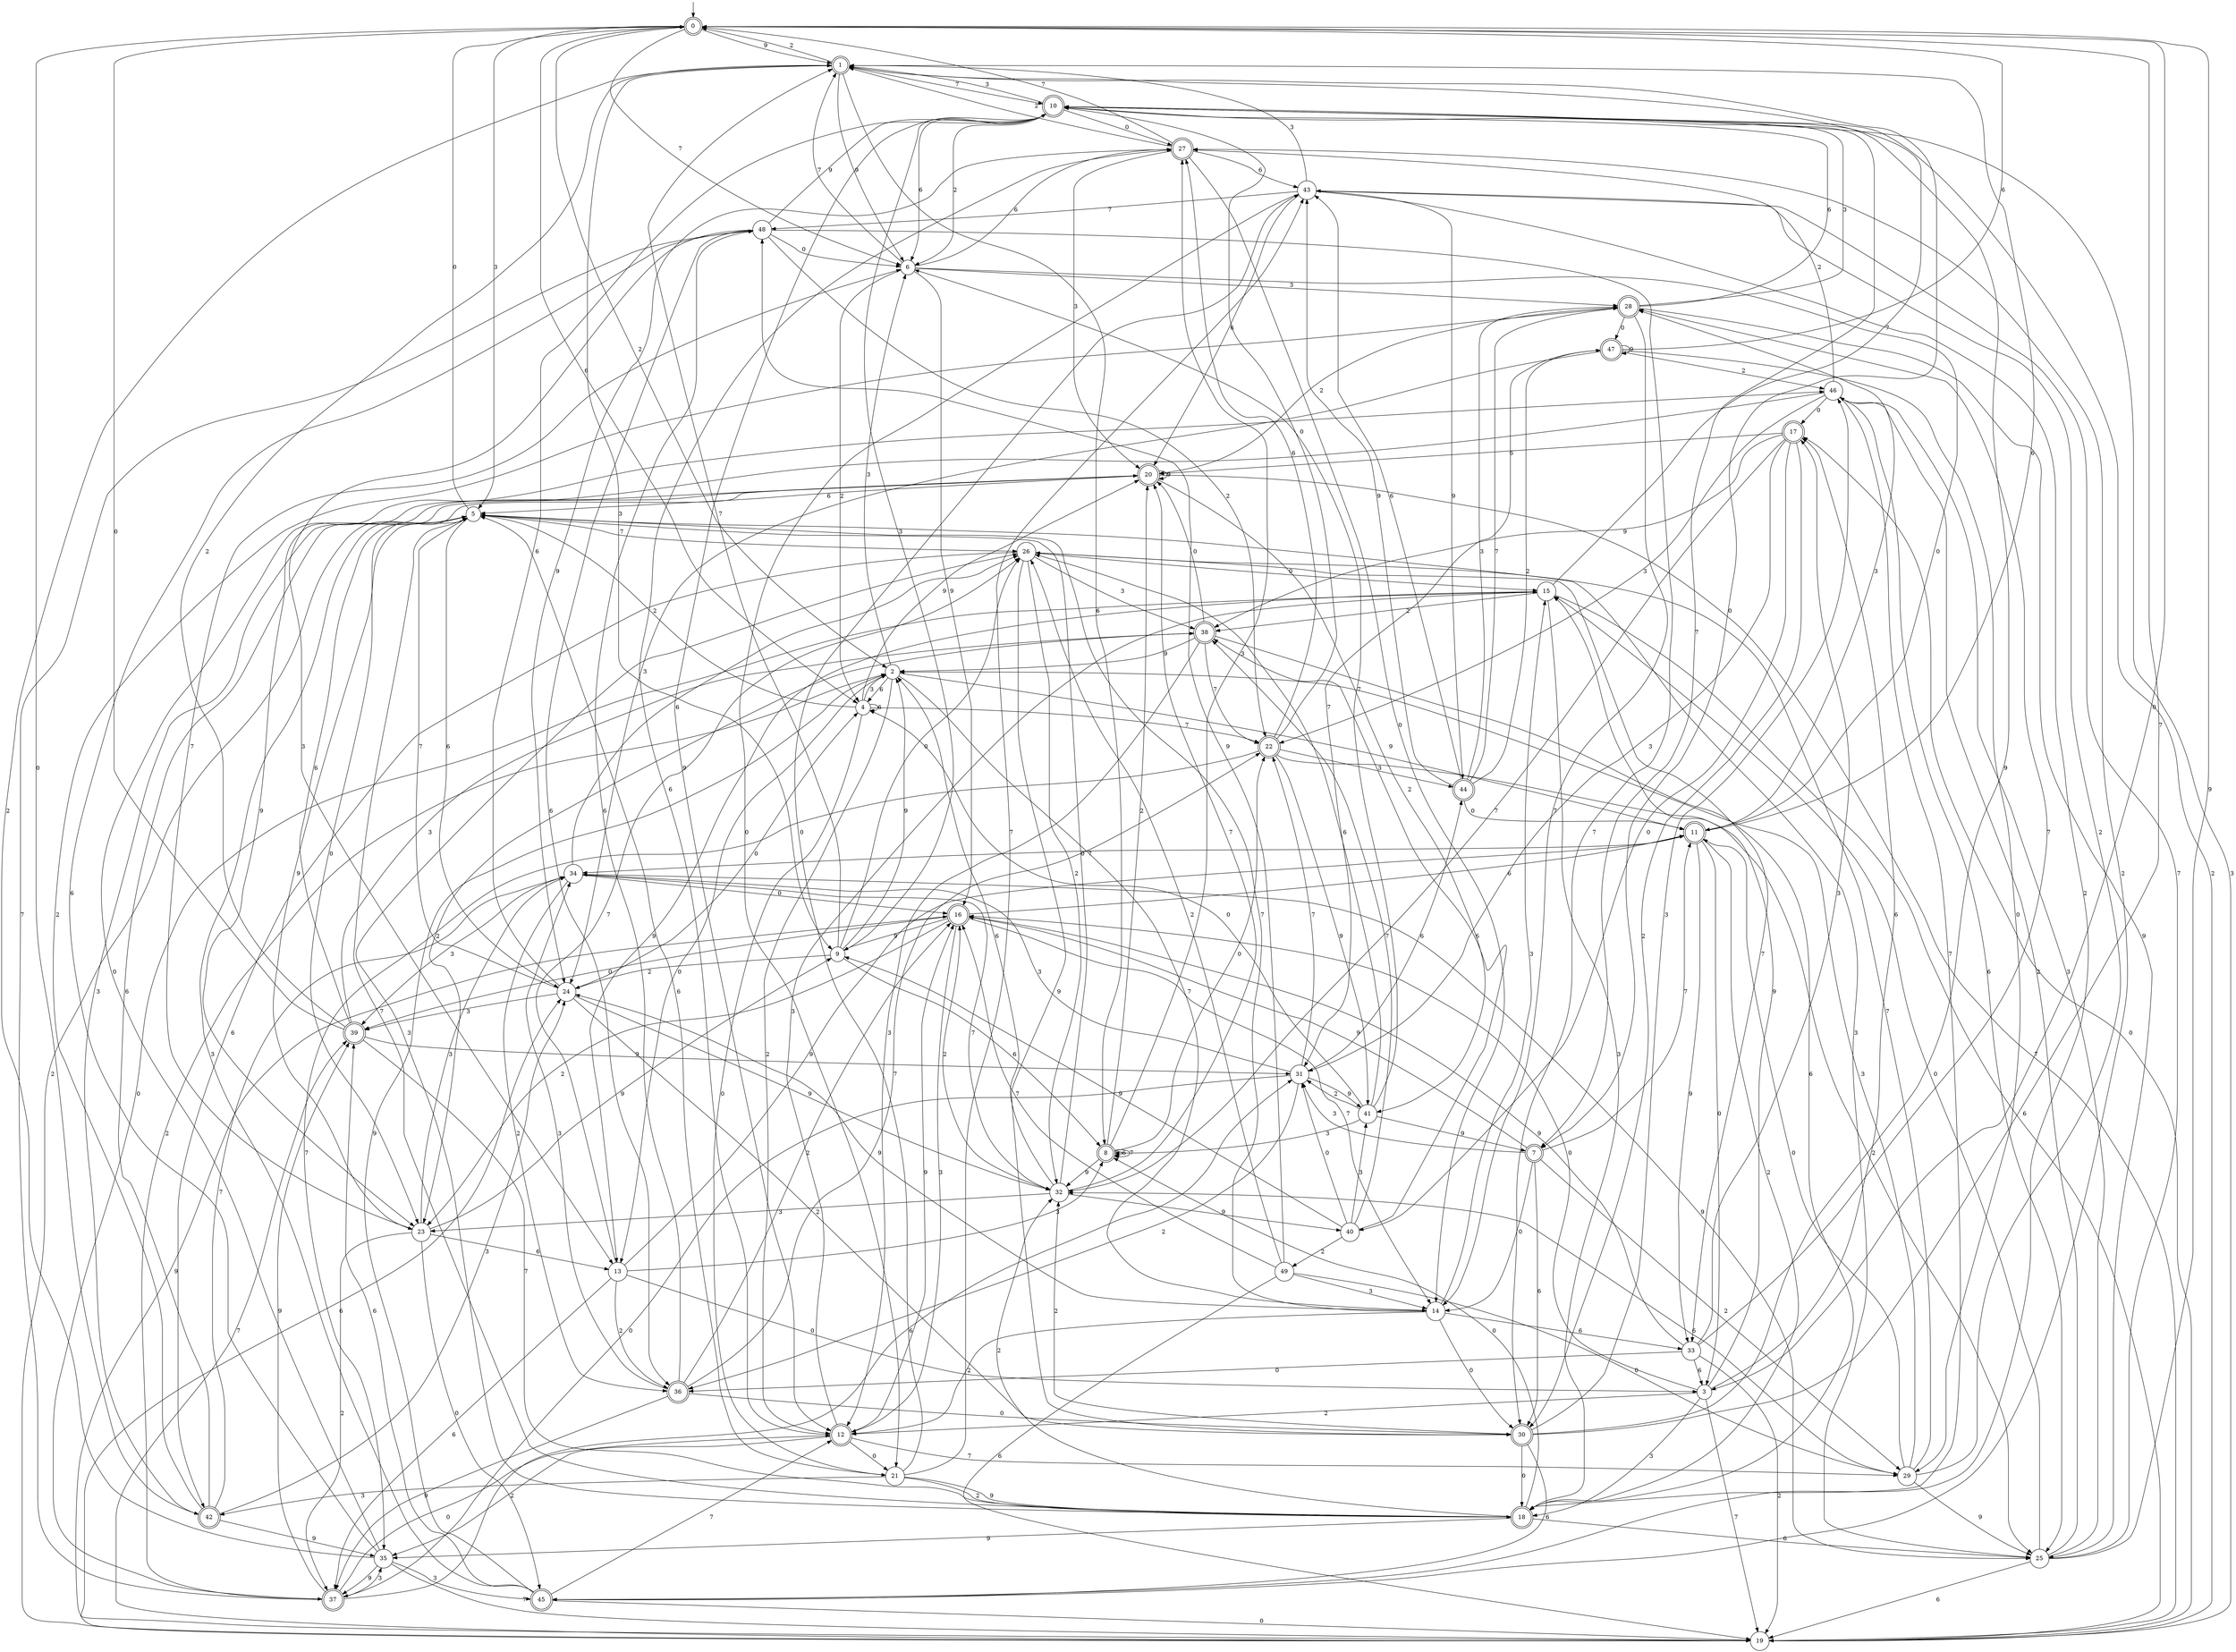 digraph g {

	s0 [shape="doublecircle" label="0"];
	s1 [shape="doublecircle" label="1"];
	s2 [shape="circle" label="2"];
	s3 [shape="circle" label="3"];
	s4 [shape="circle" label="4"];
	s5 [shape="circle" label="5"];
	s6 [shape="circle" label="6"];
	s7 [shape="doublecircle" label="7"];
	s8 [shape="doublecircle" label="8"];
	s9 [shape="circle" label="9"];
	s10 [shape="doublecircle" label="10"];
	s11 [shape="doublecircle" label="11"];
	s12 [shape="doublecircle" label="12"];
	s13 [shape="circle" label="13"];
	s14 [shape="circle" label="14"];
	s15 [shape="circle" label="15"];
	s16 [shape="doublecircle" label="16"];
	s17 [shape="doublecircle" label="17"];
	s18 [shape="doublecircle" label="18"];
	s19 [shape="circle" label="19"];
	s20 [shape="doublecircle" label="20"];
	s21 [shape="circle" label="21"];
	s22 [shape="doublecircle" label="22"];
	s23 [shape="circle" label="23"];
	s24 [shape="circle" label="24"];
	s25 [shape="circle" label="25"];
	s26 [shape="circle" label="26"];
	s27 [shape="doublecircle" label="27"];
	s28 [shape="doublecircle" label="28"];
	s29 [shape="circle" label="29"];
	s30 [shape="doublecircle" label="30"];
	s31 [shape="circle" label="31"];
	s32 [shape="circle" label="32"];
	s33 [shape="circle" label="33"];
	s34 [shape="circle" label="34"];
	s35 [shape="circle" label="35"];
	s36 [shape="doublecircle" label="36"];
	s37 [shape="doublecircle" label="37"];
	s38 [shape="doublecircle" label="38"];
	s39 [shape="doublecircle" label="39"];
	s40 [shape="circle" label="40"];
	s41 [shape="circle" label="41"];
	s42 [shape="doublecircle" label="42"];
	s43 [shape="circle" label="43"];
	s44 [shape="doublecircle" label="44"];
	s45 [shape="doublecircle" label="45"];
	s46 [shape="circle" label="46"];
	s47 [shape="doublecircle" label="47"];
	s48 [shape="circle" label="48"];
	s49 [shape="circle" label="49"];
	s0 -> s1 [label="9"];
	s0 -> s2 [label="2"];
	s0 -> s3 [label="0"];
	s0 -> s4 [label="6"];
	s0 -> s5 [label="3"];
	s0 -> s6 [label="7"];
	s1 -> s6 [label="9"];
	s1 -> s0 [label="2"];
	s1 -> s7 [label="0"];
	s1 -> s8 [label="6"];
	s1 -> s9 [label="3"];
	s1 -> s10 [label="7"];
	s2 -> s11 [label="9"];
	s2 -> s12 [label="2"];
	s2 -> s13 [label="0"];
	s2 -> s4 [label="6"];
	s2 -> s6 [label="3"];
	s2 -> s14 [label="7"];
	s3 -> s15 [label="9"];
	s3 -> s12 [label="2"];
	s3 -> s16 [label="0"];
	s3 -> s17 [label="6"];
	s3 -> s18 [label="3"];
	s3 -> s19 [label="7"];
	s4 -> s20 [label="9"];
	s4 -> s5 [label="2"];
	s4 -> s21 [label="0"];
	s4 -> s4 [label="6"];
	s4 -> s2 [label="3"];
	s4 -> s22 [label="7"];
	s5 -> s23 [label="9"];
	s5 -> s19 [label="2"];
	s5 -> s0 [label="0"];
	s5 -> s24 [label="6"];
	s5 -> s25 [label="3"];
	s5 -> s26 [label="7"];
	s6 -> s16 [label="9"];
	s6 -> s4 [label="2"];
	s6 -> s11 [label="0"];
	s6 -> s27 [label="6"];
	s6 -> s28 [label="3"];
	s6 -> s1 [label="7"];
	s7 -> s16 [label="9"];
	s7 -> s29 [label="2"];
	s7 -> s14 [label="0"];
	s7 -> s30 [label="6"];
	s7 -> s31 [label="3"];
	s7 -> s11 [label="7"];
	s8 -> s32 [label="9"];
	s8 -> s20 [label="2"];
	s8 -> s22 [label="0"];
	s8 -> s8 [label="6"];
	s8 -> s27 [label="3"];
	s8 -> s8 [label="7"];
	s9 -> s2 [label="9"];
	s9 -> s24 [label="2"];
	s9 -> s26 [label="0"];
	s9 -> s8 [label="6"];
	s9 -> s10 [label="3"];
	s9 -> s1 [label="7"];
	s10 -> s12 [label="9"];
	s10 -> s6 [label="2"];
	s10 -> s27 [label="0"];
	s10 -> s6 [label="6"];
	s10 -> s1 [label="3"];
	s10 -> s7 [label="7"];
	s11 -> s33 [label="9"];
	s11 -> s18 [label="2"];
	s11 -> s3 [label="0"];
	s11 -> s1 [label="6"];
	s11 -> s28 [label="3"];
	s11 -> s34 [label="7"];
	s12 -> s16 [label="9"];
	s12 -> s35 [label="2"];
	s12 -> s21 [label="0"];
	s12 -> s27 [label="6"];
	s12 -> s15 [label="3"];
	s12 -> s29 [label="7"];
	s13 -> s11 [label="9"];
	s13 -> s36 [label="2"];
	s13 -> s3 [label="0"];
	s13 -> s37 [label="6"];
	s13 -> s8 [label="3"];
	s13 -> s26 [label="7"];
	s14 -> s24 [label="9"];
	s14 -> s12 [label="2"];
	s14 -> s30 [label="0"];
	s14 -> s33 [label="6"];
	s14 -> s15 [label="3"];
	s14 -> s5 [label="7"];
	s15 -> s13 [label="9"];
	s15 -> s38 [label="2"];
	s15 -> s37 [label="0"];
	s15 -> s19 [label="6"];
	s15 -> s18 [label="3"];
	s15 -> s1 [label="7"];
	s16 -> s9 [label="9"];
	s16 -> s23 [label="2"];
	s16 -> s39 [label="0"];
	s16 -> s11 [label="6"];
	s16 -> s12 [label="3"];
	s16 -> s14 [label="7"];
	s17 -> s38 [label="9"];
	s17 -> s30 [label="2"];
	s17 -> s40 [label="0"];
	s17 -> s20 [label="6"];
	s17 -> s31 [label="3"];
	s17 -> s32 [label="7"];
	s18 -> s35 [label="9"];
	s18 -> s32 [label="2"];
	s18 -> s8 [label="0"];
	s18 -> s25 [label="6"];
	s18 -> s26 [label="3"];
	s18 -> s5 [label="7"];
	s19 -> s16 [label="9"];
	s19 -> s10 [label="2"];
	s19 -> s17 [label="0"];
	s19 -> s24 [label="6"];
	s19 -> s10 [label="3"];
	s19 -> s39 [label="7"];
	s20 -> s20 [label="9"];
	s20 -> s41 [label="2"];
	s20 -> s23 [label="0"];
	s20 -> s5 [label="6"];
	s20 -> s42 [label="3"];
	s20 -> s19 [label="7"];
	s21 -> s18 [label="9"];
	s21 -> s18 [label="2"];
	s21 -> s43 [label="0"];
	s21 -> s5 [label="6"];
	s21 -> s42 [label="3"];
	s21 -> s43 [label="7"];
	s22 -> s41 [label="9"];
	s22 -> s25 [label="2"];
	s22 -> s10 [label="0"];
	s22 -> s27 [label="6"];
	s22 -> s44 [label="3"];
	s22 -> s35 [label="7"];
	s23 -> s9 [label="9"];
	s23 -> s37 [label="2"];
	s23 -> s45 [label="0"];
	s23 -> s13 [label="6"];
	s23 -> s34 [label="3"];
	s23 -> s6 [label="7"];
	s24 -> s32 [label="9"];
	s24 -> s30 [label="2"];
	s24 -> s4 [label="0"];
	s24 -> s10 [label="6"];
	s24 -> s39 [label="3"];
	s24 -> s5 [label="7"];
	s25 -> s0 [label="9"];
	s25 -> s46 [label="2"];
	s25 -> s15 [label="0"];
	s25 -> s19 [label="6"];
	s25 -> s46 [label="3"];
	s25 -> s43 [label="7"];
	s26 -> s30 [label="9"];
	s26 -> s32 [label="2"];
	s26 -> s15 [label="0"];
	s26 -> s42 [label="6"];
	s26 -> s38 [label="3"];
	s26 -> s33 [label="7"];
	s27 -> s24 [label="9"];
	s27 -> s1 [label="2"];
	s27 -> s14 [label="0"];
	s27 -> s43 [label="6"];
	s27 -> s20 [label="3"];
	s27 -> s0 [label="7"];
	s28 -> s25 [label="9"];
	s28 -> s20 [label="2"];
	s28 -> s47 [label="0"];
	s28 -> s10 [label="6"];
	s28 -> s10 [label="3"];
	s28 -> s14 [label="7"];
	s29 -> s25 [label="9"];
	s29 -> s43 [label="2"];
	s29 -> s11 [label="0"];
	s29 -> s32 [label="6"];
	s29 -> s2 [label="3"];
	s29 -> s26 [label="7"];
	s30 -> s10 [label="9"];
	s30 -> s32 [label="2"];
	s30 -> s18 [label="0"];
	s30 -> s45 [label="6"];
	s30 -> s46 [label="3"];
	s30 -> s0 [label="7"];
	s31 -> s41 [label="9"];
	s31 -> s36 [label="2"];
	s31 -> s37 [label="0"];
	s31 -> s44 [label="6"];
	s31 -> s34 [label="3"];
	s31 -> s22 [label="7"];
	s32 -> s40 [label="9"];
	s32 -> s16 [label="2"];
	s32 -> s5 [label="0"];
	s32 -> s2 [label="6"];
	s32 -> s23 [label="3"];
	s32 -> s20 [label="7"];
	s33 -> s16 [label="9"];
	s33 -> s19 [label="2"];
	s33 -> s36 [label="0"];
	s33 -> s3 [label="6"];
	s33 -> s17 [label="3"];
	s33 -> s28 [label="7"];
	s34 -> s25 [label="9"];
	s34 -> s36 [label="2"];
	s34 -> s16 [label="0"];
	s34 -> s26 [label="6"];
	s34 -> s39 [label="3"];
	s34 -> s32 [label="7"];
	s35 -> s37 [label="9"];
	s35 -> s1 [label="2"];
	s35 -> s46 [label="0"];
	s35 -> s48 [label="6"];
	s35 -> s45 [label="3"];
	s35 -> s19 [label="7"];
	s36 -> s37 [label="9"];
	s36 -> s16 [label="2"];
	s36 -> s30 [label="0"];
	s36 -> s48 [label="6"];
	s36 -> s34 [label="3"];
	s36 -> s22 [label="7"];
	s37 -> s39 [label="9"];
	s37 -> s2 [label="2"];
	s37 -> s12 [label="0"];
	s37 -> s31 [label="6"];
	s37 -> s35 [label="3"];
	s37 -> s48 [label="7"];
	s38 -> s2 [label="9"];
	s38 -> s23 [label="2"];
	s38 -> s20 [label="0"];
	s38 -> s18 [label="6"];
	s38 -> s12 [label="3"];
	s38 -> s22 [label="7"];
	s39 -> s31 [label="9"];
	s39 -> s1 [label="2"];
	s39 -> s0 [label="0"];
	s39 -> s5 [label="6"];
	s39 -> s38 [label="3"];
	s39 -> s18 [label="7"];
	s40 -> s9 [label="9"];
	s40 -> s49 [label="2"];
	s40 -> s31 [label="0"];
	s40 -> s38 [label="6"];
	s40 -> s41 [label="3"];
	s40 -> s38 [label="7"];
	s41 -> s7 [label="9"];
	s41 -> s31 [label="2"];
	s41 -> s4 [label="0"];
	s41 -> s26 [label="6"];
	s41 -> s8 [label="3"];
	s41 -> s6 [label="7"];
	s42 -> s35 [label="9"];
	s42 -> s28 [label="2"];
	s42 -> s0 [label="0"];
	s42 -> s20 [label="6"];
	s42 -> s24 [label="3"];
	s42 -> s34 [label="7"];
	s43 -> s44 [label="9"];
	s43 -> s45 [label="2"];
	s43 -> s21 [label="0"];
	s43 -> s20 [label="6"];
	s43 -> s1 [label="3"];
	s43 -> s48 [label="7"];
	s44 -> s43 [label="9"];
	s44 -> s47 [label="2"];
	s44 -> s11 [label="0"];
	s44 -> s43 [label="6"];
	s44 -> s28 [label="3"];
	s44 -> s28 [label="7"];
	s45 -> s2 [label="9"];
	s45 -> s27 [label="2"];
	s45 -> s19 [label="0"];
	s45 -> s39 [label="6"];
	s45 -> s5 [label="3"];
	s45 -> s12 [label="7"];
	s46 -> s23 [label="9"];
	s46 -> s27 [label="2"];
	s46 -> s17 [label="0"];
	s46 -> s25 [label="6"];
	s46 -> s22 [label="3"];
	s46 -> s18 [label="7"];
	s47 -> s47 [label="9"];
	s47 -> s46 [label="2"];
	s47 -> s29 [label="0"];
	s47 -> s0 [label="6"];
	s47 -> s24 [label="3"];
	s47 -> s31 [label="7"];
	s48 -> s10 [label="9"];
	s48 -> s22 [label="2"];
	s48 -> s6 [label="0"];
	s48 -> s36 [label="6"];
	s48 -> s13 [label="3"];
	s48 -> s30 [label="7"];
	s49 -> s48 [label="9"];
	s49 -> s26 [label="2"];
	s49 -> s29 [label="0"];
	s49 -> s19 [label="6"];
	s49 -> s14 [label="3"];
	s49 -> s16 [label="7"];

__start0 [label="" shape="none" width="0" height="0"];
__start0 -> s0;

}
